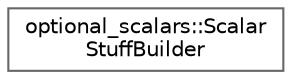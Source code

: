digraph "Graphical Class Hierarchy"
{
 // LATEX_PDF_SIZE
  bgcolor="transparent";
  edge [fontname=Helvetica,fontsize=10,labelfontname=Helvetica,labelfontsize=10];
  node [fontname=Helvetica,fontsize=10,shape=box,height=0.2,width=0.4];
  rankdir="LR";
  Node0 [id="Node000000",label="optional_scalars::Scalar\lStuffBuilder",height=0.2,width=0.4,color="grey40", fillcolor="white", style="filled",URL="$structoptional__scalars_1_1ScalarStuffBuilder.html",tooltip=" "];
}
